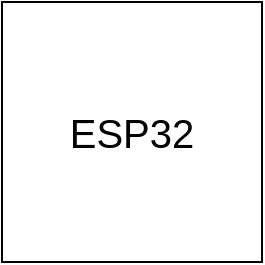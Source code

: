 <mxfile version="14.1.1" type="github">
  <diagram id="56Go-gq-7w3DxhV44uWK" name="Page-1">
    <mxGraphModel dx="782" dy="707" grid="1" gridSize="10" guides="1" tooltips="1" connect="1" arrows="1" fold="1" page="1" pageScale="1" pageWidth="850" pageHeight="1100" math="0" shadow="0">
      <root>
        <mxCell id="0" />
        <mxCell id="1" parent="0" />
        <mxCell id="k7p3xYgrQuZx1QTl7_Ga-2" value="&lt;font style=&quot;font-size: 20px&quot;&gt;ESP32&lt;/font&gt;" style="whiteSpace=wrap;html=1;aspect=fixed;" vertex="1" parent="1">
          <mxGeometry x="330" y="220" width="130" height="130" as="geometry" />
        </mxCell>
      </root>
    </mxGraphModel>
  </diagram>
</mxfile>

